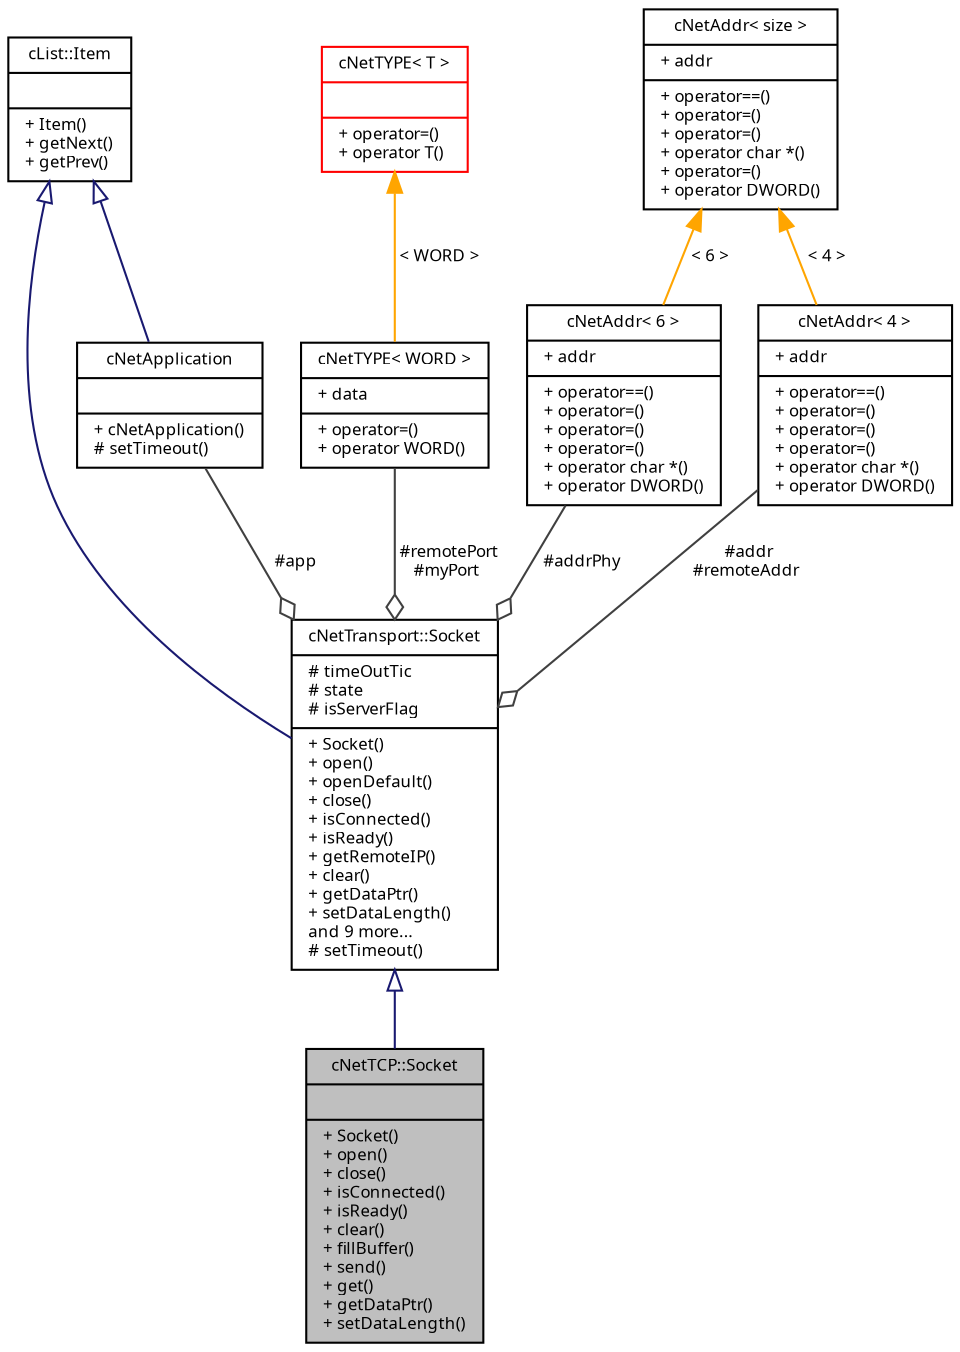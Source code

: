 digraph "cNetTCP::Socket"
{
  edge [fontname="Sans",fontsize="8",labelfontname="Sans",labelfontsize="8"];
  node [fontname="Sans",fontsize="8",shape=record];
  Node1 [label="{cNetTCP::Socket\n||+ Socket()\l+ open()\l+ close()\l+ isConnected()\l+ isReady()\l+ clear()\l+ fillBuffer()\l+ send()\l+ get()\l+ getDataPtr()\l+ setDataLength()\l}",height=0.2,width=0.4,color="black", fillcolor="grey75", style="filled", fontcolor="black"];
  Node2 -> Node1 [dir="back",color="midnightblue",fontsize="8",style="solid",arrowtail="onormal",fontname="Sans"];
  Node2 [label="{cNetTransport::Socket\n|# timeOutTic\l# state\l# isServerFlag\l|+ Socket()\l+ open()\l+ openDefault()\l+ close()\l+ isConnected()\l+ isReady()\l+ getRemoteIP()\l+ clear()\l+ getDataPtr()\l+ setDataLength()\land 9 more...\l# setTimeout()\l}",height=0.2,width=0.4,color="black", fillcolor="white", style="filled",URL="$classc_net_transport_1_1_socket.html"];
  Node3 -> Node2 [dir="back",color="midnightblue",fontsize="8",style="solid",arrowtail="onormal",fontname="Sans"];
  Node3 [label="{cList::Item\n||+ Item()\l+ getNext()\l+ getPrev()\l}",height=0.2,width=0.4,color="black", fillcolor="white", style="filled",URL="$classc_list_1_1_item.html",tooltip="Base class for list items. "];
  Node4 -> Node2 [color="grey25",fontsize="8",style="solid",label=" #remotePort\n#myPort" ,arrowhead="odiamond",fontname="Sans"];
  Node4 [label="{cNetTYPE\< WORD \>\n|+ data\l|+ operator=()\l+ operator WORD()\l}",height=0.2,width=0.4,color="black", fillcolor="white", style="filled",URL="$classc_net_t_y_p_e.html"];
  Node5 -> Node4 [dir="back",color="orange",fontsize="8",style="solid",label=" \< WORD \>" ,fontname="Sans"];
  Node5 [label="{cNetTYPE\< T \>\n||+ operator=()\l+ operator T()\l}",height=0.2,width=0.4,color="red", fillcolor="white", style="filled",URL="$classc_net_t_y_p_e.html"];
  Node6 -> Node2 [color="grey25",fontsize="8",style="solid",label=" #app" ,arrowhead="odiamond",fontname="Sans"];
  Node6 [label="{cNetApplication\n||+ cNetApplication()\l# setTimeout()\l}",height=0.2,width=0.4,color="black", fillcolor="white", style="filled",URL="$classc_net_application.html"];
  Node3 -> Node6 [dir="back",color="midnightblue",fontsize="8",style="solid",arrowtail="onormal",fontname="Sans"];
  Node7 -> Node2 [color="grey25",fontsize="8",style="solid",label=" #addrPhy" ,arrowhead="odiamond",fontname="Sans"];
  Node7 [label="{cNetAddr\< 6 \>\n|+ addr\l|+ operator==()\l+ operator=()\l+ operator=()\l+ operator=()\l+ operator char *()\l+ operator DWORD()\l}",height=0.2,width=0.4,color="black", fillcolor="white", style="filled",URL="$classc_net_addr.html"];
  Node8 -> Node7 [dir="back",color="orange",fontsize="8",style="solid",label=" \< 6 \>" ,fontname="Sans"];
  Node8 [label="{cNetAddr\< size \>\n|+ addr\l|+ operator==()\l+ operator=()\l+ operator=()\l+ operator char *()\l+ operator=()\l+ operator DWORD()\l}",height=0.2,width=0.4,color="black", fillcolor="white", style="filled",URL="$classc_net_addr.html"];
  Node9 -> Node2 [color="grey25",fontsize="8",style="solid",label=" #addr\n#remoteAddr" ,arrowhead="odiamond",fontname="Sans"];
  Node9 [label="{cNetAddr\< 4 \>\n|+ addr\l|+ operator==()\l+ operator=()\l+ operator=()\l+ operator=()\l+ operator char *()\l+ operator DWORD()\l}",height=0.2,width=0.4,color="black", fillcolor="white", style="filled",URL="$classc_net_addr.html"];
  Node8 -> Node9 [dir="back",color="orange",fontsize="8",style="solid",label=" \< 4 \>" ,fontname="Sans"];
}
